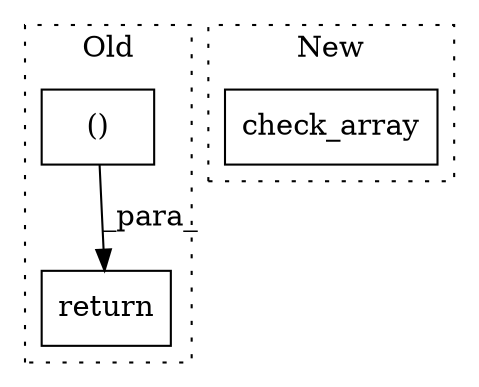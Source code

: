 digraph G {
subgraph cluster0 {
1 [label="return" a="41" s="1243" l="12" shape="box"];
3 [label="()" a="106" s="1255" l="20" shape="box"];
label = "Old";
style="dotted";
}
subgraph cluster1 {
2 [label="check_array" a="32" s="1598,1618" l="12,1" shape="box"];
label = "New";
style="dotted";
}
3 -> 1 [label="_para_"];
}